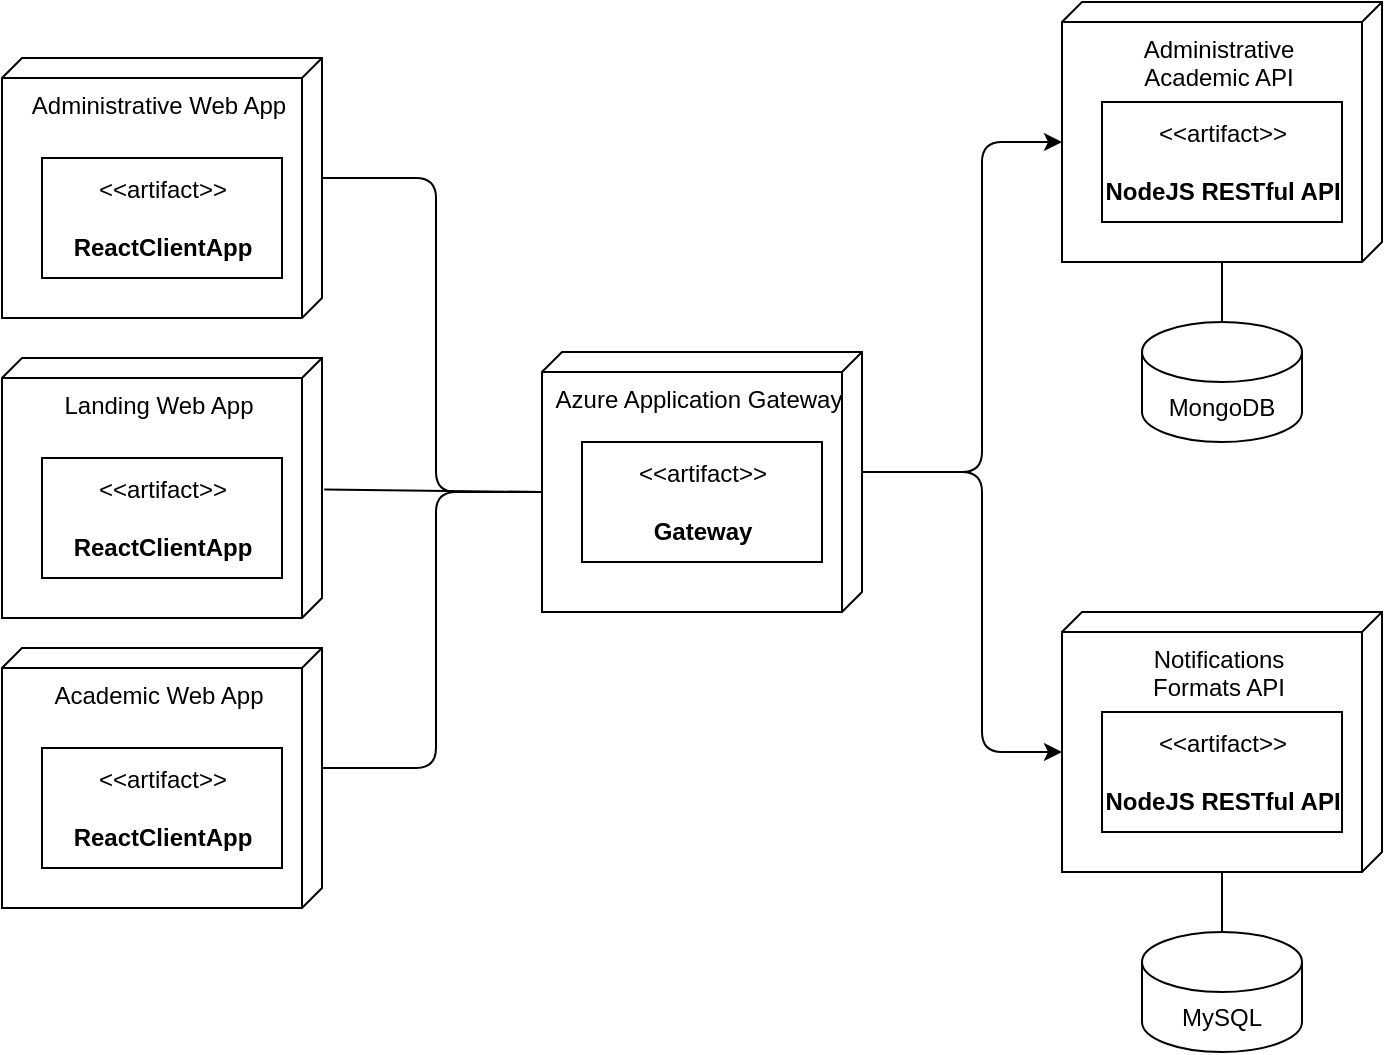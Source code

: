 <mxfile>
    <diagram id="LMq2UV9fvD7WIYkg8hmm" name="Deployment Diagram">
        <mxGraphModel dx="1008" dy="607" grid="1" gridSize="10" guides="1" tooltips="1" connect="1" arrows="1" fold="1" page="1" pageScale="1" pageWidth="850" pageHeight="1100" math="0" shadow="0">
            <root>
                <mxCell id="0"/>
                <mxCell id="1" parent="0"/>
                <mxCell id="71" value="" style="group" parent="1" vertex="1" connectable="0">
                    <mxGeometry x="610" y="288" width="160" height="220" as="geometry"/>
                </mxCell>
                <mxCell id="72" value="" style="group" parent="71" vertex="1" connectable="0">
                    <mxGeometry width="160" height="130" as="geometry"/>
                </mxCell>
                <mxCell id="73" value="Administrative &lt;br&gt;Academic API" style="verticalAlign=top;align=center;shape=cube;size=10;direction=south;fontStyle=0;html=1;boundedLbl=1;spacingLeft=5;container=0;" parent="72" vertex="1">
                    <mxGeometry width="160" height="130" as="geometry"/>
                </mxCell>
                <mxCell id="74" value="&amp;lt;&amp;lt;artifact&amp;gt;&amp;gt;&lt;br&gt;&lt;br&gt;&lt;b&gt;NodeJS RESTful API&lt;/b&gt;" style="html=1;align=center;verticalAlign=middle;dashed=0;fontSize=12;" parent="72" vertex="1">
                    <mxGeometry x="20" y="50" width="120" height="60" as="geometry"/>
                </mxCell>
                <mxCell id="75" value="MongoDB" style="shape=cylinder3;whiteSpace=wrap;html=1;boundedLbl=1;backgroundOutline=1;size=15;fontSize=12;" parent="71" vertex="1">
                    <mxGeometry x="40" y="160" width="80" height="60" as="geometry"/>
                </mxCell>
                <mxCell id="76" value="" style="edgeStyle=none;html=1;fontSize=12;endArrow=none;endFill=0;" parent="71" source="73" target="75" edge="1">
                    <mxGeometry relative="1" as="geometry"/>
                </mxCell>
                <mxCell id="88" value="" style="group" parent="1" vertex="1" connectable="0">
                    <mxGeometry x="80" y="611" width="160" height="130" as="geometry"/>
                </mxCell>
                <mxCell id="89" value="Academic Web App" style="verticalAlign=top;align=center;shape=cube;size=10;direction=south;fontStyle=0;html=1;boundedLbl=1;spacingLeft=5;container=0;" parent="88" vertex="1">
                    <mxGeometry width="160" height="130" as="geometry"/>
                </mxCell>
                <mxCell id="90" value="&amp;lt;&amp;lt;artifact&amp;gt;&amp;gt;&lt;br&gt;&lt;br&gt;&lt;b&gt;ReactClientApp&lt;/b&gt;" style="html=1;align=center;verticalAlign=middle;dashed=0;fontSize=12;" parent="88" vertex="1">
                    <mxGeometry x="20" y="50" width="120" height="60" as="geometry"/>
                </mxCell>
                <mxCell id="94" value="" style="group" parent="1" vertex="1" connectable="0">
                    <mxGeometry x="350" y="463" width="160" height="130" as="geometry"/>
                </mxCell>
                <mxCell id="26" value="Azure Application Gateway" style="verticalAlign=top;align=center;shape=cube;size=10;direction=south;fontStyle=0;html=1;boundedLbl=1;spacingLeft=5;container=0;" parent="94" vertex="1">
                    <mxGeometry width="160" height="130" as="geometry"/>
                </mxCell>
                <mxCell id="27" value="&amp;lt;&amp;lt;artifact&amp;gt;&amp;gt;&lt;br&gt;&lt;br&gt;&lt;b&gt;Gateway&lt;/b&gt;" style="html=1;align=center;verticalAlign=middle;dashed=0;fontSize=12;container=0;" parent="94" vertex="1">
                    <mxGeometry x="20" y="45" width="120" height="60" as="geometry"/>
                </mxCell>
                <mxCell id="95" value="" style="group" parent="1" vertex="1" connectable="0">
                    <mxGeometry x="80" y="316" width="160" height="130" as="geometry"/>
                </mxCell>
                <mxCell id="40" value="Administrative Web App" style="verticalAlign=top;align=center;shape=cube;size=10;direction=south;fontStyle=0;html=1;boundedLbl=1;spacingLeft=5;container=0;" parent="95" vertex="1">
                    <mxGeometry width="160" height="130" as="geometry"/>
                </mxCell>
                <mxCell id="41" value="&amp;lt;&amp;lt;artifact&amp;gt;&amp;gt;&lt;br&gt;&lt;br&gt;&lt;b&gt;ReactClientApp&lt;/b&gt;" style="html=1;align=center;verticalAlign=middle;dashed=0;fontSize=12;container=0;" parent="95" vertex="1">
                    <mxGeometry x="20" y="50" width="120" height="60" as="geometry"/>
                </mxCell>
                <mxCell id="122" value="" style="group" parent="1" vertex="1" connectable="0">
                    <mxGeometry x="80" y="466" width="160" height="130" as="geometry"/>
                </mxCell>
                <mxCell id="123" value="Landing Web App" style="verticalAlign=top;align=center;shape=cube;size=10;direction=south;fontStyle=0;html=1;boundedLbl=1;spacingLeft=5;container=0;" parent="122" vertex="1">
                    <mxGeometry width="160" height="130" as="geometry"/>
                </mxCell>
                <mxCell id="124" value="&amp;lt;&amp;lt;artifact&amp;gt;&amp;gt;&lt;br&gt;&lt;br&gt;&lt;b&gt;ReactClientApp&lt;/b&gt;" style="html=1;align=center;verticalAlign=middle;dashed=0;fontSize=12;container=0;" parent="122" vertex="1">
                    <mxGeometry x="20" y="50" width="120" height="60" as="geometry"/>
                </mxCell>
                <mxCell id="126" style="edgeStyle=none;html=1;exitX=0.506;exitY=-0.007;exitDx=0;exitDy=0;exitPerimeter=0;entryX=0;entryY=0;entryDx=70;entryDy=160;entryPerimeter=0;endArrow=none;endFill=0;" parent="1" source="123" target="26" edge="1">
                    <mxGeometry relative="1" as="geometry"/>
                </mxCell>
                <mxCell id="127" style="edgeStyle=none;html=1;exitX=0;exitY=0;exitDx=60;exitDy=0;exitPerimeter=0;entryX=0;entryY=0;entryDx=70;entryDy=160;entryPerimeter=0;endArrow=none;endFill=0;" parent="1" source="40" target="26" edge="1">
                    <mxGeometry relative="1" as="geometry">
                        <Array as="points">
                            <mxPoint x="297" y="376"/>
                            <mxPoint x="297" y="533"/>
                        </Array>
                    </mxGeometry>
                </mxCell>
                <mxCell id="128" style="edgeStyle=none;html=1;exitX=0;exitY=0;exitDx=60;exitDy=0;exitPerimeter=0;entryX=0;entryY=0;entryDx=70;entryDy=160;entryPerimeter=0;endArrow=none;endFill=0;" parent="1" source="89" target="26" edge="1">
                    <mxGeometry relative="1" as="geometry">
                        <Array as="points">
                            <mxPoint x="297" y="671"/>
                            <mxPoint x="297" y="533"/>
                        </Array>
                    </mxGeometry>
                </mxCell>
                <mxCell id="132" value="" style="group" parent="1" vertex="1" connectable="0">
                    <mxGeometry x="610" y="593" width="160" height="220" as="geometry"/>
                </mxCell>
                <mxCell id="133" value="" style="group" parent="132" vertex="1" connectable="0">
                    <mxGeometry width="160" height="130" as="geometry"/>
                </mxCell>
                <mxCell id="134" value="Notifications&lt;br&gt;Formats API" style="verticalAlign=top;align=center;shape=cube;size=10;direction=south;fontStyle=0;html=1;boundedLbl=1;spacingLeft=5;container=0;" parent="133" vertex="1">
                    <mxGeometry width="160" height="130" as="geometry"/>
                </mxCell>
                <mxCell id="135" value="&amp;lt;&amp;lt;artifact&amp;gt;&amp;gt;&lt;br&gt;&lt;br&gt;&lt;b&gt;NodeJS RESTful API&lt;/b&gt;" style="html=1;align=center;verticalAlign=middle;dashed=0;fontSize=12;" parent="133" vertex="1">
                    <mxGeometry x="20" y="50" width="120" height="60" as="geometry"/>
                </mxCell>
                <mxCell id="136" value="MySQL" style="shape=cylinder3;whiteSpace=wrap;html=1;boundedLbl=1;backgroundOutline=1;size=15;fontSize=12;" parent="132" vertex="1">
                    <mxGeometry x="40" y="160" width="80" height="60" as="geometry"/>
                </mxCell>
                <mxCell id="137" value="" style="edgeStyle=none;html=1;fontSize=12;endArrow=none;endFill=0;" parent="132" source="134" target="136" edge="1">
                    <mxGeometry relative="1" as="geometry"/>
                </mxCell>
                <mxCell id="138" style="edgeStyle=none;html=1;exitX=0;exitY=0;exitDx=60;exitDy=0;exitPerimeter=0;entryX=0;entryY=0;entryDx=70;entryDy=160;entryPerimeter=0;" parent="1" source="26" target="73" edge="1">
                    <mxGeometry relative="1" as="geometry">
                        <Array as="points">
                            <mxPoint x="570" y="523"/>
                            <mxPoint x="570" y="358"/>
                        </Array>
                    </mxGeometry>
                </mxCell>
                <mxCell id="139" style="edgeStyle=none;html=1;exitX=0;exitY=0;exitDx=60;exitDy=0;exitPerimeter=0;entryX=0;entryY=0;entryDx=70;entryDy=160;entryPerimeter=0;" parent="1" source="26" target="134" edge="1">
                    <mxGeometry relative="1" as="geometry">
                        <Array as="points">
                            <mxPoint x="570" y="523"/>
                            <mxPoint x="570" y="663"/>
                        </Array>
                    </mxGeometry>
                </mxCell>
            </root>
        </mxGraphModel>
    </diagram>
</mxfile>